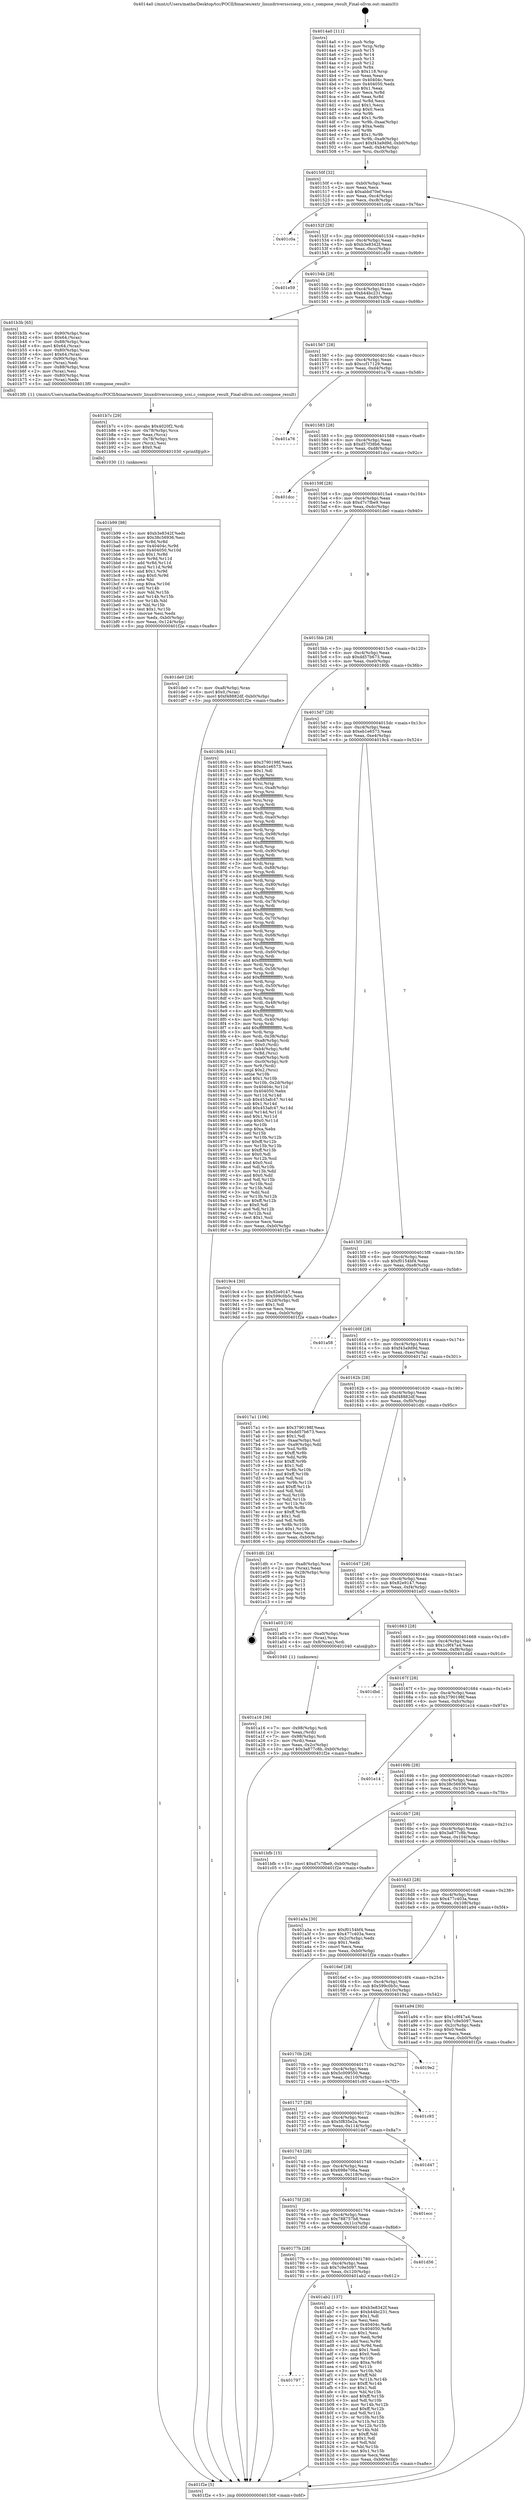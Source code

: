 digraph "0x4014a0" {
  label = "0x4014a0 (/mnt/c/Users/mathe/Desktop/tcc/POCII/binaries/extr_linuxdriversscsiesp_scsi.c_compose_result_Final-ollvm.out::main(0))"
  labelloc = "t"
  node[shape=record]

  Entry [label="",width=0.3,height=0.3,shape=circle,fillcolor=black,style=filled]
  "0x40150f" [label="{
     0x40150f [32]\l
     | [instrs]\l
     &nbsp;&nbsp;0x40150f \<+6\>: mov -0xb0(%rbp),%eax\l
     &nbsp;&nbsp;0x401515 \<+2\>: mov %eax,%ecx\l
     &nbsp;&nbsp;0x401517 \<+6\>: sub $0xabbd70ef,%ecx\l
     &nbsp;&nbsp;0x40151d \<+6\>: mov %eax,-0xc4(%rbp)\l
     &nbsp;&nbsp;0x401523 \<+6\>: mov %ecx,-0xc8(%rbp)\l
     &nbsp;&nbsp;0x401529 \<+6\>: je 0000000000401c0a \<main+0x76a\>\l
  }"]
  "0x401c0a" [label="{
     0x401c0a\l
  }", style=dashed]
  "0x40152f" [label="{
     0x40152f [28]\l
     | [instrs]\l
     &nbsp;&nbsp;0x40152f \<+5\>: jmp 0000000000401534 \<main+0x94\>\l
     &nbsp;&nbsp;0x401534 \<+6\>: mov -0xc4(%rbp),%eax\l
     &nbsp;&nbsp;0x40153a \<+5\>: sub $0xb3e8342f,%eax\l
     &nbsp;&nbsp;0x40153f \<+6\>: mov %eax,-0xcc(%rbp)\l
     &nbsp;&nbsp;0x401545 \<+6\>: je 0000000000401e59 \<main+0x9b9\>\l
  }"]
  Exit [label="",width=0.3,height=0.3,shape=circle,fillcolor=black,style=filled,peripheries=2]
  "0x401e59" [label="{
     0x401e59\l
  }", style=dashed]
  "0x40154b" [label="{
     0x40154b [28]\l
     | [instrs]\l
     &nbsp;&nbsp;0x40154b \<+5\>: jmp 0000000000401550 \<main+0xb0\>\l
     &nbsp;&nbsp;0x401550 \<+6\>: mov -0xc4(%rbp),%eax\l
     &nbsp;&nbsp;0x401556 \<+5\>: sub $0xb44bc231,%eax\l
     &nbsp;&nbsp;0x40155b \<+6\>: mov %eax,-0xd0(%rbp)\l
     &nbsp;&nbsp;0x401561 \<+6\>: je 0000000000401b3b \<main+0x69b\>\l
  }"]
  "0x401b99" [label="{
     0x401b99 [98]\l
     | [instrs]\l
     &nbsp;&nbsp;0x401b99 \<+5\>: mov $0xb3e8342f,%edx\l
     &nbsp;&nbsp;0x401b9e \<+5\>: mov $0x38c56936,%esi\l
     &nbsp;&nbsp;0x401ba3 \<+3\>: xor %r8d,%r8d\l
     &nbsp;&nbsp;0x401ba6 \<+8\>: mov 0x40404c,%r9d\l
     &nbsp;&nbsp;0x401bae \<+8\>: mov 0x404050,%r10d\l
     &nbsp;&nbsp;0x401bb6 \<+4\>: sub $0x1,%r8d\l
     &nbsp;&nbsp;0x401bba \<+3\>: mov %r9d,%r11d\l
     &nbsp;&nbsp;0x401bbd \<+3\>: add %r8d,%r11d\l
     &nbsp;&nbsp;0x401bc0 \<+4\>: imul %r11d,%r9d\l
     &nbsp;&nbsp;0x401bc4 \<+4\>: and $0x1,%r9d\l
     &nbsp;&nbsp;0x401bc8 \<+4\>: cmp $0x0,%r9d\l
     &nbsp;&nbsp;0x401bcc \<+3\>: sete %bl\l
     &nbsp;&nbsp;0x401bcf \<+4\>: cmp $0xa,%r10d\l
     &nbsp;&nbsp;0x401bd3 \<+4\>: setl %r14b\l
     &nbsp;&nbsp;0x401bd7 \<+3\>: mov %bl,%r15b\l
     &nbsp;&nbsp;0x401bda \<+3\>: and %r14b,%r15b\l
     &nbsp;&nbsp;0x401bdd \<+3\>: xor %r14b,%bl\l
     &nbsp;&nbsp;0x401be0 \<+3\>: or %bl,%r15b\l
     &nbsp;&nbsp;0x401be3 \<+4\>: test $0x1,%r15b\l
     &nbsp;&nbsp;0x401be7 \<+3\>: cmovne %esi,%edx\l
     &nbsp;&nbsp;0x401bea \<+6\>: mov %edx,-0xb0(%rbp)\l
     &nbsp;&nbsp;0x401bf0 \<+6\>: mov %eax,-0x124(%rbp)\l
     &nbsp;&nbsp;0x401bf6 \<+5\>: jmp 0000000000401f2e \<main+0xa8e\>\l
  }"]
  "0x401b3b" [label="{
     0x401b3b [65]\l
     | [instrs]\l
     &nbsp;&nbsp;0x401b3b \<+7\>: mov -0x90(%rbp),%rax\l
     &nbsp;&nbsp;0x401b42 \<+6\>: movl $0x64,(%rax)\l
     &nbsp;&nbsp;0x401b48 \<+7\>: mov -0x88(%rbp),%rax\l
     &nbsp;&nbsp;0x401b4f \<+6\>: movl $0x64,(%rax)\l
     &nbsp;&nbsp;0x401b55 \<+4\>: mov -0x80(%rbp),%rax\l
     &nbsp;&nbsp;0x401b59 \<+6\>: movl $0x64,(%rax)\l
     &nbsp;&nbsp;0x401b5f \<+7\>: mov -0x90(%rbp),%rax\l
     &nbsp;&nbsp;0x401b66 \<+2\>: mov (%rax),%edi\l
     &nbsp;&nbsp;0x401b68 \<+7\>: mov -0x88(%rbp),%rax\l
     &nbsp;&nbsp;0x401b6f \<+2\>: mov (%rax),%esi\l
     &nbsp;&nbsp;0x401b71 \<+4\>: mov -0x80(%rbp),%rax\l
     &nbsp;&nbsp;0x401b75 \<+2\>: mov (%rax),%edx\l
     &nbsp;&nbsp;0x401b77 \<+5\>: call 00000000004013f0 \<compose_result\>\l
     | [calls]\l
     &nbsp;&nbsp;0x4013f0 \{1\} (/mnt/c/Users/mathe/Desktop/tcc/POCII/binaries/extr_linuxdriversscsiesp_scsi.c_compose_result_Final-ollvm.out::compose_result)\l
  }"]
  "0x401567" [label="{
     0x401567 [28]\l
     | [instrs]\l
     &nbsp;&nbsp;0x401567 \<+5\>: jmp 000000000040156c \<main+0xcc\>\l
     &nbsp;&nbsp;0x40156c \<+6\>: mov -0xc4(%rbp),%eax\l
     &nbsp;&nbsp;0x401572 \<+5\>: sub $0xccf17129,%eax\l
     &nbsp;&nbsp;0x401577 \<+6\>: mov %eax,-0xd4(%rbp)\l
     &nbsp;&nbsp;0x40157d \<+6\>: je 0000000000401a76 \<main+0x5d6\>\l
  }"]
  "0x401b7c" [label="{
     0x401b7c [29]\l
     | [instrs]\l
     &nbsp;&nbsp;0x401b7c \<+10\>: movabs $0x4020f2,%rdi\l
     &nbsp;&nbsp;0x401b86 \<+4\>: mov -0x78(%rbp),%rcx\l
     &nbsp;&nbsp;0x401b8a \<+2\>: mov %eax,(%rcx)\l
     &nbsp;&nbsp;0x401b8c \<+4\>: mov -0x78(%rbp),%rcx\l
     &nbsp;&nbsp;0x401b90 \<+2\>: mov (%rcx),%esi\l
     &nbsp;&nbsp;0x401b92 \<+2\>: mov $0x0,%al\l
     &nbsp;&nbsp;0x401b94 \<+5\>: call 0000000000401030 \<printf@plt\>\l
     | [calls]\l
     &nbsp;&nbsp;0x401030 \{1\} (unknown)\l
  }"]
  "0x401a76" [label="{
     0x401a76\l
  }", style=dashed]
  "0x401583" [label="{
     0x401583 [28]\l
     | [instrs]\l
     &nbsp;&nbsp;0x401583 \<+5\>: jmp 0000000000401588 \<main+0xe8\>\l
     &nbsp;&nbsp;0x401588 \<+6\>: mov -0xc4(%rbp),%eax\l
     &nbsp;&nbsp;0x40158e \<+5\>: sub $0xd57f38b6,%eax\l
     &nbsp;&nbsp;0x401593 \<+6\>: mov %eax,-0xd8(%rbp)\l
     &nbsp;&nbsp;0x401599 \<+6\>: je 0000000000401dcc \<main+0x92c\>\l
  }"]
  "0x401797" [label="{
     0x401797\l
  }", style=dashed]
  "0x401dcc" [label="{
     0x401dcc\l
  }", style=dashed]
  "0x40159f" [label="{
     0x40159f [28]\l
     | [instrs]\l
     &nbsp;&nbsp;0x40159f \<+5\>: jmp 00000000004015a4 \<main+0x104\>\l
     &nbsp;&nbsp;0x4015a4 \<+6\>: mov -0xc4(%rbp),%eax\l
     &nbsp;&nbsp;0x4015aa \<+5\>: sub $0xd7c7fbe9,%eax\l
     &nbsp;&nbsp;0x4015af \<+6\>: mov %eax,-0xdc(%rbp)\l
     &nbsp;&nbsp;0x4015b5 \<+6\>: je 0000000000401de0 \<main+0x940\>\l
  }"]
  "0x401ab2" [label="{
     0x401ab2 [137]\l
     | [instrs]\l
     &nbsp;&nbsp;0x401ab2 \<+5\>: mov $0xb3e8342f,%eax\l
     &nbsp;&nbsp;0x401ab7 \<+5\>: mov $0xb44bc231,%ecx\l
     &nbsp;&nbsp;0x401abc \<+2\>: mov $0x1,%dl\l
     &nbsp;&nbsp;0x401abe \<+2\>: xor %esi,%esi\l
     &nbsp;&nbsp;0x401ac0 \<+7\>: mov 0x40404c,%edi\l
     &nbsp;&nbsp;0x401ac7 \<+8\>: mov 0x404050,%r8d\l
     &nbsp;&nbsp;0x401acf \<+3\>: sub $0x1,%esi\l
     &nbsp;&nbsp;0x401ad2 \<+3\>: mov %edi,%r9d\l
     &nbsp;&nbsp;0x401ad5 \<+3\>: add %esi,%r9d\l
     &nbsp;&nbsp;0x401ad8 \<+4\>: imul %r9d,%edi\l
     &nbsp;&nbsp;0x401adc \<+3\>: and $0x1,%edi\l
     &nbsp;&nbsp;0x401adf \<+3\>: cmp $0x0,%edi\l
     &nbsp;&nbsp;0x401ae2 \<+4\>: sete %r10b\l
     &nbsp;&nbsp;0x401ae6 \<+4\>: cmp $0xa,%r8d\l
     &nbsp;&nbsp;0x401aea \<+4\>: setl %r11b\l
     &nbsp;&nbsp;0x401aee \<+3\>: mov %r10b,%bl\l
     &nbsp;&nbsp;0x401af1 \<+3\>: xor $0xff,%bl\l
     &nbsp;&nbsp;0x401af4 \<+3\>: mov %r11b,%r14b\l
     &nbsp;&nbsp;0x401af7 \<+4\>: xor $0xff,%r14b\l
     &nbsp;&nbsp;0x401afb \<+3\>: xor $0x1,%dl\l
     &nbsp;&nbsp;0x401afe \<+3\>: mov %bl,%r15b\l
     &nbsp;&nbsp;0x401b01 \<+4\>: and $0xff,%r15b\l
     &nbsp;&nbsp;0x401b05 \<+3\>: and %dl,%r10b\l
     &nbsp;&nbsp;0x401b08 \<+3\>: mov %r14b,%r12b\l
     &nbsp;&nbsp;0x401b0b \<+4\>: and $0xff,%r12b\l
     &nbsp;&nbsp;0x401b0f \<+3\>: and %dl,%r11b\l
     &nbsp;&nbsp;0x401b12 \<+3\>: or %r10b,%r15b\l
     &nbsp;&nbsp;0x401b15 \<+3\>: or %r11b,%r12b\l
     &nbsp;&nbsp;0x401b18 \<+3\>: xor %r12b,%r15b\l
     &nbsp;&nbsp;0x401b1b \<+3\>: or %r14b,%bl\l
     &nbsp;&nbsp;0x401b1e \<+3\>: xor $0xff,%bl\l
     &nbsp;&nbsp;0x401b21 \<+3\>: or $0x1,%dl\l
     &nbsp;&nbsp;0x401b24 \<+2\>: and %dl,%bl\l
     &nbsp;&nbsp;0x401b26 \<+3\>: or %bl,%r15b\l
     &nbsp;&nbsp;0x401b29 \<+4\>: test $0x1,%r15b\l
     &nbsp;&nbsp;0x401b2d \<+3\>: cmovne %ecx,%eax\l
     &nbsp;&nbsp;0x401b30 \<+6\>: mov %eax,-0xb0(%rbp)\l
     &nbsp;&nbsp;0x401b36 \<+5\>: jmp 0000000000401f2e \<main+0xa8e\>\l
  }"]
  "0x401de0" [label="{
     0x401de0 [28]\l
     | [instrs]\l
     &nbsp;&nbsp;0x401de0 \<+7\>: mov -0xa8(%rbp),%rax\l
     &nbsp;&nbsp;0x401de7 \<+6\>: movl $0x0,(%rax)\l
     &nbsp;&nbsp;0x401ded \<+10\>: movl $0xf48882df,-0xb0(%rbp)\l
     &nbsp;&nbsp;0x401df7 \<+5\>: jmp 0000000000401f2e \<main+0xa8e\>\l
  }"]
  "0x4015bb" [label="{
     0x4015bb [28]\l
     | [instrs]\l
     &nbsp;&nbsp;0x4015bb \<+5\>: jmp 00000000004015c0 \<main+0x120\>\l
     &nbsp;&nbsp;0x4015c0 \<+6\>: mov -0xc4(%rbp),%eax\l
     &nbsp;&nbsp;0x4015c6 \<+5\>: sub $0xdd57b673,%eax\l
     &nbsp;&nbsp;0x4015cb \<+6\>: mov %eax,-0xe0(%rbp)\l
     &nbsp;&nbsp;0x4015d1 \<+6\>: je 000000000040180b \<main+0x36b\>\l
  }"]
  "0x40177b" [label="{
     0x40177b [28]\l
     | [instrs]\l
     &nbsp;&nbsp;0x40177b \<+5\>: jmp 0000000000401780 \<main+0x2e0\>\l
     &nbsp;&nbsp;0x401780 \<+6\>: mov -0xc4(%rbp),%eax\l
     &nbsp;&nbsp;0x401786 \<+5\>: sub $0x7c9e5097,%eax\l
     &nbsp;&nbsp;0x40178b \<+6\>: mov %eax,-0x120(%rbp)\l
     &nbsp;&nbsp;0x401791 \<+6\>: je 0000000000401ab2 \<main+0x612\>\l
  }"]
  "0x40180b" [label="{
     0x40180b [441]\l
     | [instrs]\l
     &nbsp;&nbsp;0x40180b \<+5\>: mov $0x3790198f,%eax\l
     &nbsp;&nbsp;0x401810 \<+5\>: mov $0xeb1e6573,%ecx\l
     &nbsp;&nbsp;0x401815 \<+2\>: mov $0x1,%dl\l
     &nbsp;&nbsp;0x401817 \<+3\>: mov %rsp,%rsi\l
     &nbsp;&nbsp;0x40181a \<+4\>: add $0xfffffffffffffff0,%rsi\l
     &nbsp;&nbsp;0x40181e \<+3\>: mov %rsi,%rsp\l
     &nbsp;&nbsp;0x401821 \<+7\>: mov %rsi,-0xa8(%rbp)\l
     &nbsp;&nbsp;0x401828 \<+3\>: mov %rsp,%rsi\l
     &nbsp;&nbsp;0x40182b \<+4\>: add $0xfffffffffffffff0,%rsi\l
     &nbsp;&nbsp;0x40182f \<+3\>: mov %rsi,%rsp\l
     &nbsp;&nbsp;0x401832 \<+3\>: mov %rsp,%rdi\l
     &nbsp;&nbsp;0x401835 \<+4\>: add $0xfffffffffffffff0,%rdi\l
     &nbsp;&nbsp;0x401839 \<+3\>: mov %rdi,%rsp\l
     &nbsp;&nbsp;0x40183c \<+7\>: mov %rdi,-0xa0(%rbp)\l
     &nbsp;&nbsp;0x401843 \<+3\>: mov %rsp,%rdi\l
     &nbsp;&nbsp;0x401846 \<+4\>: add $0xfffffffffffffff0,%rdi\l
     &nbsp;&nbsp;0x40184a \<+3\>: mov %rdi,%rsp\l
     &nbsp;&nbsp;0x40184d \<+7\>: mov %rdi,-0x98(%rbp)\l
     &nbsp;&nbsp;0x401854 \<+3\>: mov %rsp,%rdi\l
     &nbsp;&nbsp;0x401857 \<+4\>: add $0xfffffffffffffff0,%rdi\l
     &nbsp;&nbsp;0x40185b \<+3\>: mov %rdi,%rsp\l
     &nbsp;&nbsp;0x40185e \<+7\>: mov %rdi,-0x90(%rbp)\l
     &nbsp;&nbsp;0x401865 \<+3\>: mov %rsp,%rdi\l
     &nbsp;&nbsp;0x401868 \<+4\>: add $0xfffffffffffffff0,%rdi\l
     &nbsp;&nbsp;0x40186c \<+3\>: mov %rdi,%rsp\l
     &nbsp;&nbsp;0x40186f \<+7\>: mov %rdi,-0x88(%rbp)\l
     &nbsp;&nbsp;0x401876 \<+3\>: mov %rsp,%rdi\l
     &nbsp;&nbsp;0x401879 \<+4\>: add $0xfffffffffffffff0,%rdi\l
     &nbsp;&nbsp;0x40187d \<+3\>: mov %rdi,%rsp\l
     &nbsp;&nbsp;0x401880 \<+4\>: mov %rdi,-0x80(%rbp)\l
     &nbsp;&nbsp;0x401884 \<+3\>: mov %rsp,%rdi\l
     &nbsp;&nbsp;0x401887 \<+4\>: add $0xfffffffffffffff0,%rdi\l
     &nbsp;&nbsp;0x40188b \<+3\>: mov %rdi,%rsp\l
     &nbsp;&nbsp;0x40188e \<+4\>: mov %rdi,-0x78(%rbp)\l
     &nbsp;&nbsp;0x401892 \<+3\>: mov %rsp,%rdi\l
     &nbsp;&nbsp;0x401895 \<+4\>: add $0xfffffffffffffff0,%rdi\l
     &nbsp;&nbsp;0x401899 \<+3\>: mov %rdi,%rsp\l
     &nbsp;&nbsp;0x40189c \<+4\>: mov %rdi,-0x70(%rbp)\l
     &nbsp;&nbsp;0x4018a0 \<+3\>: mov %rsp,%rdi\l
     &nbsp;&nbsp;0x4018a3 \<+4\>: add $0xfffffffffffffff0,%rdi\l
     &nbsp;&nbsp;0x4018a7 \<+3\>: mov %rdi,%rsp\l
     &nbsp;&nbsp;0x4018aa \<+4\>: mov %rdi,-0x68(%rbp)\l
     &nbsp;&nbsp;0x4018ae \<+3\>: mov %rsp,%rdi\l
     &nbsp;&nbsp;0x4018b1 \<+4\>: add $0xfffffffffffffff0,%rdi\l
     &nbsp;&nbsp;0x4018b5 \<+3\>: mov %rdi,%rsp\l
     &nbsp;&nbsp;0x4018b8 \<+4\>: mov %rdi,-0x60(%rbp)\l
     &nbsp;&nbsp;0x4018bc \<+3\>: mov %rsp,%rdi\l
     &nbsp;&nbsp;0x4018bf \<+4\>: add $0xfffffffffffffff0,%rdi\l
     &nbsp;&nbsp;0x4018c3 \<+3\>: mov %rdi,%rsp\l
     &nbsp;&nbsp;0x4018c6 \<+4\>: mov %rdi,-0x58(%rbp)\l
     &nbsp;&nbsp;0x4018ca \<+3\>: mov %rsp,%rdi\l
     &nbsp;&nbsp;0x4018cd \<+4\>: add $0xfffffffffffffff0,%rdi\l
     &nbsp;&nbsp;0x4018d1 \<+3\>: mov %rdi,%rsp\l
     &nbsp;&nbsp;0x4018d4 \<+4\>: mov %rdi,-0x50(%rbp)\l
     &nbsp;&nbsp;0x4018d8 \<+3\>: mov %rsp,%rdi\l
     &nbsp;&nbsp;0x4018db \<+4\>: add $0xfffffffffffffff0,%rdi\l
     &nbsp;&nbsp;0x4018df \<+3\>: mov %rdi,%rsp\l
     &nbsp;&nbsp;0x4018e2 \<+4\>: mov %rdi,-0x48(%rbp)\l
     &nbsp;&nbsp;0x4018e6 \<+3\>: mov %rsp,%rdi\l
     &nbsp;&nbsp;0x4018e9 \<+4\>: add $0xfffffffffffffff0,%rdi\l
     &nbsp;&nbsp;0x4018ed \<+3\>: mov %rdi,%rsp\l
     &nbsp;&nbsp;0x4018f0 \<+4\>: mov %rdi,-0x40(%rbp)\l
     &nbsp;&nbsp;0x4018f4 \<+3\>: mov %rsp,%rdi\l
     &nbsp;&nbsp;0x4018f7 \<+4\>: add $0xfffffffffffffff0,%rdi\l
     &nbsp;&nbsp;0x4018fb \<+3\>: mov %rdi,%rsp\l
     &nbsp;&nbsp;0x4018fe \<+4\>: mov %rdi,-0x38(%rbp)\l
     &nbsp;&nbsp;0x401902 \<+7\>: mov -0xa8(%rbp),%rdi\l
     &nbsp;&nbsp;0x401909 \<+6\>: movl $0x0,(%rdi)\l
     &nbsp;&nbsp;0x40190f \<+7\>: mov -0xb4(%rbp),%r8d\l
     &nbsp;&nbsp;0x401916 \<+3\>: mov %r8d,(%rsi)\l
     &nbsp;&nbsp;0x401919 \<+7\>: mov -0xa0(%rbp),%rdi\l
     &nbsp;&nbsp;0x401920 \<+7\>: mov -0xc0(%rbp),%r9\l
     &nbsp;&nbsp;0x401927 \<+3\>: mov %r9,(%rdi)\l
     &nbsp;&nbsp;0x40192a \<+3\>: cmpl $0x2,(%rsi)\l
     &nbsp;&nbsp;0x40192d \<+4\>: setne %r10b\l
     &nbsp;&nbsp;0x401931 \<+4\>: and $0x1,%r10b\l
     &nbsp;&nbsp;0x401935 \<+4\>: mov %r10b,-0x2d(%rbp)\l
     &nbsp;&nbsp;0x401939 \<+8\>: mov 0x40404c,%r11d\l
     &nbsp;&nbsp;0x401941 \<+7\>: mov 0x404050,%ebx\l
     &nbsp;&nbsp;0x401948 \<+3\>: mov %r11d,%r14d\l
     &nbsp;&nbsp;0x40194b \<+7\>: sub $0x453afc47,%r14d\l
     &nbsp;&nbsp;0x401952 \<+4\>: sub $0x1,%r14d\l
     &nbsp;&nbsp;0x401956 \<+7\>: add $0x453afc47,%r14d\l
     &nbsp;&nbsp;0x40195d \<+4\>: imul %r14d,%r11d\l
     &nbsp;&nbsp;0x401961 \<+4\>: and $0x1,%r11d\l
     &nbsp;&nbsp;0x401965 \<+4\>: cmp $0x0,%r11d\l
     &nbsp;&nbsp;0x401969 \<+4\>: sete %r10b\l
     &nbsp;&nbsp;0x40196d \<+3\>: cmp $0xa,%ebx\l
     &nbsp;&nbsp;0x401970 \<+4\>: setl %r15b\l
     &nbsp;&nbsp;0x401974 \<+3\>: mov %r10b,%r12b\l
     &nbsp;&nbsp;0x401977 \<+4\>: xor $0xff,%r12b\l
     &nbsp;&nbsp;0x40197b \<+3\>: mov %r15b,%r13b\l
     &nbsp;&nbsp;0x40197e \<+4\>: xor $0xff,%r13b\l
     &nbsp;&nbsp;0x401982 \<+3\>: xor $0x0,%dl\l
     &nbsp;&nbsp;0x401985 \<+3\>: mov %r12b,%sil\l
     &nbsp;&nbsp;0x401988 \<+4\>: and $0x0,%sil\l
     &nbsp;&nbsp;0x40198c \<+3\>: and %dl,%r10b\l
     &nbsp;&nbsp;0x40198f \<+3\>: mov %r13b,%dil\l
     &nbsp;&nbsp;0x401992 \<+4\>: and $0x0,%dil\l
     &nbsp;&nbsp;0x401996 \<+3\>: and %dl,%r15b\l
     &nbsp;&nbsp;0x401999 \<+3\>: or %r10b,%sil\l
     &nbsp;&nbsp;0x40199c \<+3\>: or %r15b,%dil\l
     &nbsp;&nbsp;0x40199f \<+3\>: xor %dil,%sil\l
     &nbsp;&nbsp;0x4019a2 \<+3\>: or %r13b,%r12b\l
     &nbsp;&nbsp;0x4019a5 \<+4\>: xor $0xff,%r12b\l
     &nbsp;&nbsp;0x4019a9 \<+3\>: or $0x0,%dl\l
     &nbsp;&nbsp;0x4019ac \<+3\>: and %dl,%r12b\l
     &nbsp;&nbsp;0x4019af \<+3\>: or %r12b,%sil\l
     &nbsp;&nbsp;0x4019b2 \<+4\>: test $0x1,%sil\l
     &nbsp;&nbsp;0x4019b6 \<+3\>: cmovne %ecx,%eax\l
     &nbsp;&nbsp;0x4019b9 \<+6\>: mov %eax,-0xb0(%rbp)\l
     &nbsp;&nbsp;0x4019bf \<+5\>: jmp 0000000000401f2e \<main+0xa8e\>\l
  }"]
  "0x4015d7" [label="{
     0x4015d7 [28]\l
     | [instrs]\l
     &nbsp;&nbsp;0x4015d7 \<+5\>: jmp 00000000004015dc \<main+0x13c\>\l
     &nbsp;&nbsp;0x4015dc \<+6\>: mov -0xc4(%rbp),%eax\l
     &nbsp;&nbsp;0x4015e2 \<+5\>: sub $0xeb1e6573,%eax\l
     &nbsp;&nbsp;0x4015e7 \<+6\>: mov %eax,-0xe4(%rbp)\l
     &nbsp;&nbsp;0x4015ed \<+6\>: je 00000000004019c4 \<main+0x524\>\l
  }"]
  "0x401d56" [label="{
     0x401d56\l
  }", style=dashed]
  "0x4019c4" [label="{
     0x4019c4 [30]\l
     | [instrs]\l
     &nbsp;&nbsp;0x4019c4 \<+5\>: mov $0x82e9147,%eax\l
     &nbsp;&nbsp;0x4019c9 \<+5\>: mov $0x599c0b5c,%ecx\l
     &nbsp;&nbsp;0x4019ce \<+3\>: mov -0x2d(%rbp),%dl\l
     &nbsp;&nbsp;0x4019d1 \<+3\>: test $0x1,%dl\l
     &nbsp;&nbsp;0x4019d4 \<+3\>: cmovne %ecx,%eax\l
     &nbsp;&nbsp;0x4019d7 \<+6\>: mov %eax,-0xb0(%rbp)\l
     &nbsp;&nbsp;0x4019dd \<+5\>: jmp 0000000000401f2e \<main+0xa8e\>\l
  }"]
  "0x4015f3" [label="{
     0x4015f3 [28]\l
     | [instrs]\l
     &nbsp;&nbsp;0x4015f3 \<+5\>: jmp 00000000004015f8 \<main+0x158\>\l
     &nbsp;&nbsp;0x4015f8 \<+6\>: mov -0xc4(%rbp),%eax\l
     &nbsp;&nbsp;0x4015fe \<+5\>: sub $0xf0154bf4,%eax\l
     &nbsp;&nbsp;0x401603 \<+6\>: mov %eax,-0xe8(%rbp)\l
     &nbsp;&nbsp;0x401609 \<+6\>: je 0000000000401a58 \<main+0x5b8\>\l
  }"]
  "0x40175f" [label="{
     0x40175f [28]\l
     | [instrs]\l
     &nbsp;&nbsp;0x40175f \<+5\>: jmp 0000000000401764 \<main+0x2c4\>\l
     &nbsp;&nbsp;0x401764 \<+6\>: mov -0xc4(%rbp),%eax\l
     &nbsp;&nbsp;0x40176a \<+5\>: sub $0x788757b8,%eax\l
     &nbsp;&nbsp;0x40176f \<+6\>: mov %eax,-0x11c(%rbp)\l
     &nbsp;&nbsp;0x401775 \<+6\>: je 0000000000401d56 \<main+0x8b6\>\l
  }"]
  "0x401a58" [label="{
     0x401a58\l
  }", style=dashed]
  "0x40160f" [label="{
     0x40160f [28]\l
     | [instrs]\l
     &nbsp;&nbsp;0x40160f \<+5\>: jmp 0000000000401614 \<main+0x174\>\l
     &nbsp;&nbsp;0x401614 \<+6\>: mov -0xc4(%rbp),%eax\l
     &nbsp;&nbsp;0x40161a \<+5\>: sub $0xf43a9d9d,%eax\l
     &nbsp;&nbsp;0x40161f \<+6\>: mov %eax,-0xec(%rbp)\l
     &nbsp;&nbsp;0x401625 \<+6\>: je 00000000004017a1 \<main+0x301\>\l
  }"]
  "0x401ecc" [label="{
     0x401ecc\l
  }", style=dashed]
  "0x4017a1" [label="{
     0x4017a1 [106]\l
     | [instrs]\l
     &nbsp;&nbsp;0x4017a1 \<+5\>: mov $0x3790198f,%eax\l
     &nbsp;&nbsp;0x4017a6 \<+5\>: mov $0xdd57b673,%ecx\l
     &nbsp;&nbsp;0x4017ab \<+2\>: mov $0x1,%dl\l
     &nbsp;&nbsp;0x4017ad \<+7\>: mov -0xaa(%rbp),%sil\l
     &nbsp;&nbsp;0x4017b4 \<+7\>: mov -0xa9(%rbp),%dil\l
     &nbsp;&nbsp;0x4017bb \<+3\>: mov %sil,%r8b\l
     &nbsp;&nbsp;0x4017be \<+4\>: xor $0xff,%r8b\l
     &nbsp;&nbsp;0x4017c2 \<+3\>: mov %dil,%r9b\l
     &nbsp;&nbsp;0x4017c5 \<+4\>: xor $0xff,%r9b\l
     &nbsp;&nbsp;0x4017c9 \<+3\>: xor $0x1,%dl\l
     &nbsp;&nbsp;0x4017cc \<+3\>: mov %r8b,%r10b\l
     &nbsp;&nbsp;0x4017cf \<+4\>: and $0xff,%r10b\l
     &nbsp;&nbsp;0x4017d3 \<+3\>: and %dl,%sil\l
     &nbsp;&nbsp;0x4017d6 \<+3\>: mov %r9b,%r11b\l
     &nbsp;&nbsp;0x4017d9 \<+4\>: and $0xff,%r11b\l
     &nbsp;&nbsp;0x4017dd \<+3\>: and %dl,%dil\l
     &nbsp;&nbsp;0x4017e0 \<+3\>: or %sil,%r10b\l
     &nbsp;&nbsp;0x4017e3 \<+3\>: or %dil,%r11b\l
     &nbsp;&nbsp;0x4017e6 \<+3\>: xor %r11b,%r10b\l
     &nbsp;&nbsp;0x4017e9 \<+3\>: or %r9b,%r8b\l
     &nbsp;&nbsp;0x4017ec \<+4\>: xor $0xff,%r8b\l
     &nbsp;&nbsp;0x4017f0 \<+3\>: or $0x1,%dl\l
     &nbsp;&nbsp;0x4017f3 \<+3\>: and %dl,%r8b\l
     &nbsp;&nbsp;0x4017f6 \<+3\>: or %r8b,%r10b\l
     &nbsp;&nbsp;0x4017f9 \<+4\>: test $0x1,%r10b\l
     &nbsp;&nbsp;0x4017fd \<+3\>: cmovne %ecx,%eax\l
     &nbsp;&nbsp;0x401800 \<+6\>: mov %eax,-0xb0(%rbp)\l
     &nbsp;&nbsp;0x401806 \<+5\>: jmp 0000000000401f2e \<main+0xa8e\>\l
  }"]
  "0x40162b" [label="{
     0x40162b [28]\l
     | [instrs]\l
     &nbsp;&nbsp;0x40162b \<+5\>: jmp 0000000000401630 \<main+0x190\>\l
     &nbsp;&nbsp;0x401630 \<+6\>: mov -0xc4(%rbp),%eax\l
     &nbsp;&nbsp;0x401636 \<+5\>: sub $0xf48882df,%eax\l
     &nbsp;&nbsp;0x40163b \<+6\>: mov %eax,-0xf0(%rbp)\l
     &nbsp;&nbsp;0x401641 \<+6\>: je 0000000000401dfc \<main+0x95c\>\l
  }"]
  "0x401f2e" [label="{
     0x401f2e [5]\l
     | [instrs]\l
     &nbsp;&nbsp;0x401f2e \<+5\>: jmp 000000000040150f \<main+0x6f\>\l
  }"]
  "0x4014a0" [label="{
     0x4014a0 [111]\l
     | [instrs]\l
     &nbsp;&nbsp;0x4014a0 \<+1\>: push %rbp\l
     &nbsp;&nbsp;0x4014a1 \<+3\>: mov %rsp,%rbp\l
     &nbsp;&nbsp;0x4014a4 \<+2\>: push %r15\l
     &nbsp;&nbsp;0x4014a6 \<+2\>: push %r14\l
     &nbsp;&nbsp;0x4014a8 \<+2\>: push %r13\l
     &nbsp;&nbsp;0x4014aa \<+2\>: push %r12\l
     &nbsp;&nbsp;0x4014ac \<+1\>: push %rbx\l
     &nbsp;&nbsp;0x4014ad \<+7\>: sub $0x118,%rsp\l
     &nbsp;&nbsp;0x4014b4 \<+2\>: xor %eax,%eax\l
     &nbsp;&nbsp;0x4014b6 \<+7\>: mov 0x40404c,%ecx\l
     &nbsp;&nbsp;0x4014bd \<+7\>: mov 0x404050,%edx\l
     &nbsp;&nbsp;0x4014c4 \<+3\>: sub $0x1,%eax\l
     &nbsp;&nbsp;0x4014c7 \<+3\>: mov %ecx,%r8d\l
     &nbsp;&nbsp;0x4014ca \<+3\>: add %eax,%r8d\l
     &nbsp;&nbsp;0x4014cd \<+4\>: imul %r8d,%ecx\l
     &nbsp;&nbsp;0x4014d1 \<+3\>: and $0x1,%ecx\l
     &nbsp;&nbsp;0x4014d4 \<+3\>: cmp $0x0,%ecx\l
     &nbsp;&nbsp;0x4014d7 \<+4\>: sete %r9b\l
     &nbsp;&nbsp;0x4014db \<+4\>: and $0x1,%r9b\l
     &nbsp;&nbsp;0x4014df \<+7\>: mov %r9b,-0xaa(%rbp)\l
     &nbsp;&nbsp;0x4014e6 \<+3\>: cmp $0xa,%edx\l
     &nbsp;&nbsp;0x4014e9 \<+4\>: setl %r9b\l
     &nbsp;&nbsp;0x4014ed \<+4\>: and $0x1,%r9b\l
     &nbsp;&nbsp;0x4014f1 \<+7\>: mov %r9b,-0xa9(%rbp)\l
     &nbsp;&nbsp;0x4014f8 \<+10\>: movl $0xf43a9d9d,-0xb0(%rbp)\l
     &nbsp;&nbsp;0x401502 \<+6\>: mov %edi,-0xb4(%rbp)\l
     &nbsp;&nbsp;0x401508 \<+7\>: mov %rsi,-0xc0(%rbp)\l
  }"]
  "0x401743" [label="{
     0x401743 [28]\l
     | [instrs]\l
     &nbsp;&nbsp;0x401743 \<+5\>: jmp 0000000000401748 \<main+0x2a8\>\l
     &nbsp;&nbsp;0x401748 \<+6\>: mov -0xc4(%rbp),%eax\l
     &nbsp;&nbsp;0x40174e \<+5\>: sub $0x698e706a,%eax\l
     &nbsp;&nbsp;0x401753 \<+6\>: mov %eax,-0x118(%rbp)\l
     &nbsp;&nbsp;0x401759 \<+6\>: je 0000000000401ecc \<main+0xa2c\>\l
  }"]
  "0x401d47" [label="{
     0x401d47\l
  }", style=dashed]
  "0x401dfc" [label="{
     0x401dfc [24]\l
     | [instrs]\l
     &nbsp;&nbsp;0x401dfc \<+7\>: mov -0xa8(%rbp),%rax\l
     &nbsp;&nbsp;0x401e03 \<+2\>: mov (%rax),%eax\l
     &nbsp;&nbsp;0x401e05 \<+4\>: lea -0x28(%rbp),%rsp\l
     &nbsp;&nbsp;0x401e09 \<+1\>: pop %rbx\l
     &nbsp;&nbsp;0x401e0a \<+2\>: pop %r12\l
     &nbsp;&nbsp;0x401e0c \<+2\>: pop %r13\l
     &nbsp;&nbsp;0x401e0e \<+2\>: pop %r14\l
     &nbsp;&nbsp;0x401e10 \<+2\>: pop %r15\l
     &nbsp;&nbsp;0x401e12 \<+1\>: pop %rbp\l
     &nbsp;&nbsp;0x401e13 \<+1\>: ret\l
  }"]
  "0x401647" [label="{
     0x401647 [28]\l
     | [instrs]\l
     &nbsp;&nbsp;0x401647 \<+5\>: jmp 000000000040164c \<main+0x1ac\>\l
     &nbsp;&nbsp;0x40164c \<+6\>: mov -0xc4(%rbp),%eax\l
     &nbsp;&nbsp;0x401652 \<+5\>: sub $0x82e9147,%eax\l
     &nbsp;&nbsp;0x401657 \<+6\>: mov %eax,-0xf4(%rbp)\l
     &nbsp;&nbsp;0x40165d \<+6\>: je 0000000000401a03 \<main+0x563\>\l
  }"]
  "0x401727" [label="{
     0x401727 [28]\l
     | [instrs]\l
     &nbsp;&nbsp;0x401727 \<+5\>: jmp 000000000040172c \<main+0x28c\>\l
     &nbsp;&nbsp;0x40172c \<+6\>: mov -0xc4(%rbp),%eax\l
     &nbsp;&nbsp;0x401732 \<+5\>: sub $0x5f835e2a,%eax\l
     &nbsp;&nbsp;0x401737 \<+6\>: mov %eax,-0x114(%rbp)\l
     &nbsp;&nbsp;0x40173d \<+6\>: je 0000000000401d47 \<main+0x8a7\>\l
  }"]
  "0x401a03" [label="{
     0x401a03 [19]\l
     | [instrs]\l
     &nbsp;&nbsp;0x401a03 \<+7\>: mov -0xa0(%rbp),%rax\l
     &nbsp;&nbsp;0x401a0a \<+3\>: mov (%rax),%rax\l
     &nbsp;&nbsp;0x401a0d \<+4\>: mov 0x8(%rax),%rdi\l
     &nbsp;&nbsp;0x401a11 \<+5\>: call 0000000000401040 \<atoi@plt\>\l
     | [calls]\l
     &nbsp;&nbsp;0x401040 \{1\} (unknown)\l
  }"]
  "0x401663" [label="{
     0x401663 [28]\l
     | [instrs]\l
     &nbsp;&nbsp;0x401663 \<+5\>: jmp 0000000000401668 \<main+0x1c8\>\l
     &nbsp;&nbsp;0x401668 \<+6\>: mov -0xc4(%rbp),%eax\l
     &nbsp;&nbsp;0x40166e \<+5\>: sub $0x1c9f47a4,%eax\l
     &nbsp;&nbsp;0x401673 \<+6\>: mov %eax,-0xf8(%rbp)\l
     &nbsp;&nbsp;0x401679 \<+6\>: je 0000000000401dbd \<main+0x91d\>\l
  }"]
  "0x401a16" [label="{
     0x401a16 [36]\l
     | [instrs]\l
     &nbsp;&nbsp;0x401a16 \<+7\>: mov -0x98(%rbp),%rdi\l
     &nbsp;&nbsp;0x401a1d \<+2\>: mov %eax,(%rdi)\l
     &nbsp;&nbsp;0x401a1f \<+7\>: mov -0x98(%rbp),%rdi\l
     &nbsp;&nbsp;0x401a26 \<+2\>: mov (%rdi),%eax\l
     &nbsp;&nbsp;0x401a28 \<+3\>: mov %eax,-0x2c(%rbp)\l
     &nbsp;&nbsp;0x401a2b \<+10\>: movl $0x3a877c8b,-0xb0(%rbp)\l
     &nbsp;&nbsp;0x401a35 \<+5\>: jmp 0000000000401f2e \<main+0xa8e\>\l
  }"]
  "0x401c93" [label="{
     0x401c93\l
  }", style=dashed]
  "0x401dbd" [label="{
     0x401dbd\l
  }", style=dashed]
  "0x40167f" [label="{
     0x40167f [28]\l
     | [instrs]\l
     &nbsp;&nbsp;0x40167f \<+5\>: jmp 0000000000401684 \<main+0x1e4\>\l
     &nbsp;&nbsp;0x401684 \<+6\>: mov -0xc4(%rbp),%eax\l
     &nbsp;&nbsp;0x40168a \<+5\>: sub $0x3790198f,%eax\l
     &nbsp;&nbsp;0x40168f \<+6\>: mov %eax,-0xfc(%rbp)\l
     &nbsp;&nbsp;0x401695 \<+6\>: je 0000000000401e14 \<main+0x974\>\l
  }"]
  "0x40170b" [label="{
     0x40170b [28]\l
     | [instrs]\l
     &nbsp;&nbsp;0x40170b \<+5\>: jmp 0000000000401710 \<main+0x270\>\l
     &nbsp;&nbsp;0x401710 \<+6\>: mov -0xc4(%rbp),%eax\l
     &nbsp;&nbsp;0x401716 \<+5\>: sub $0x5c009550,%eax\l
     &nbsp;&nbsp;0x40171b \<+6\>: mov %eax,-0x110(%rbp)\l
     &nbsp;&nbsp;0x401721 \<+6\>: je 0000000000401c93 \<main+0x7f3\>\l
  }"]
  "0x401e14" [label="{
     0x401e14\l
  }", style=dashed]
  "0x40169b" [label="{
     0x40169b [28]\l
     | [instrs]\l
     &nbsp;&nbsp;0x40169b \<+5\>: jmp 00000000004016a0 \<main+0x200\>\l
     &nbsp;&nbsp;0x4016a0 \<+6\>: mov -0xc4(%rbp),%eax\l
     &nbsp;&nbsp;0x4016a6 \<+5\>: sub $0x38c56936,%eax\l
     &nbsp;&nbsp;0x4016ab \<+6\>: mov %eax,-0x100(%rbp)\l
     &nbsp;&nbsp;0x4016b1 \<+6\>: je 0000000000401bfb \<main+0x75b\>\l
  }"]
  "0x4019e2" [label="{
     0x4019e2\l
  }", style=dashed]
  "0x401bfb" [label="{
     0x401bfb [15]\l
     | [instrs]\l
     &nbsp;&nbsp;0x401bfb \<+10\>: movl $0xd7c7fbe9,-0xb0(%rbp)\l
     &nbsp;&nbsp;0x401c05 \<+5\>: jmp 0000000000401f2e \<main+0xa8e\>\l
  }"]
  "0x4016b7" [label="{
     0x4016b7 [28]\l
     | [instrs]\l
     &nbsp;&nbsp;0x4016b7 \<+5\>: jmp 00000000004016bc \<main+0x21c\>\l
     &nbsp;&nbsp;0x4016bc \<+6\>: mov -0xc4(%rbp),%eax\l
     &nbsp;&nbsp;0x4016c2 \<+5\>: sub $0x3a877c8b,%eax\l
     &nbsp;&nbsp;0x4016c7 \<+6\>: mov %eax,-0x104(%rbp)\l
     &nbsp;&nbsp;0x4016cd \<+6\>: je 0000000000401a3a \<main+0x59a\>\l
  }"]
  "0x4016ef" [label="{
     0x4016ef [28]\l
     | [instrs]\l
     &nbsp;&nbsp;0x4016ef \<+5\>: jmp 00000000004016f4 \<main+0x254\>\l
     &nbsp;&nbsp;0x4016f4 \<+6\>: mov -0xc4(%rbp),%eax\l
     &nbsp;&nbsp;0x4016fa \<+5\>: sub $0x599c0b5c,%eax\l
     &nbsp;&nbsp;0x4016ff \<+6\>: mov %eax,-0x10c(%rbp)\l
     &nbsp;&nbsp;0x401705 \<+6\>: je 00000000004019e2 \<main+0x542\>\l
  }"]
  "0x401a3a" [label="{
     0x401a3a [30]\l
     | [instrs]\l
     &nbsp;&nbsp;0x401a3a \<+5\>: mov $0xf0154bf4,%eax\l
     &nbsp;&nbsp;0x401a3f \<+5\>: mov $0x477c403a,%ecx\l
     &nbsp;&nbsp;0x401a44 \<+3\>: mov -0x2c(%rbp),%edx\l
     &nbsp;&nbsp;0x401a47 \<+3\>: cmp $0x1,%edx\l
     &nbsp;&nbsp;0x401a4a \<+3\>: cmovl %ecx,%eax\l
     &nbsp;&nbsp;0x401a4d \<+6\>: mov %eax,-0xb0(%rbp)\l
     &nbsp;&nbsp;0x401a53 \<+5\>: jmp 0000000000401f2e \<main+0xa8e\>\l
  }"]
  "0x4016d3" [label="{
     0x4016d3 [28]\l
     | [instrs]\l
     &nbsp;&nbsp;0x4016d3 \<+5\>: jmp 00000000004016d8 \<main+0x238\>\l
     &nbsp;&nbsp;0x4016d8 \<+6\>: mov -0xc4(%rbp),%eax\l
     &nbsp;&nbsp;0x4016de \<+5\>: sub $0x477c403a,%eax\l
     &nbsp;&nbsp;0x4016e3 \<+6\>: mov %eax,-0x108(%rbp)\l
     &nbsp;&nbsp;0x4016e9 \<+6\>: je 0000000000401a94 \<main+0x5f4\>\l
  }"]
  "0x401a94" [label="{
     0x401a94 [30]\l
     | [instrs]\l
     &nbsp;&nbsp;0x401a94 \<+5\>: mov $0x1c9f47a4,%eax\l
     &nbsp;&nbsp;0x401a99 \<+5\>: mov $0x7c9e5097,%ecx\l
     &nbsp;&nbsp;0x401a9e \<+3\>: mov -0x2c(%rbp),%edx\l
     &nbsp;&nbsp;0x401aa1 \<+3\>: cmp $0x0,%edx\l
     &nbsp;&nbsp;0x401aa4 \<+3\>: cmove %ecx,%eax\l
     &nbsp;&nbsp;0x401aa7 \<+6\>: mov %eax,-0xb0(%rbp)\l
     &nbsp;&nbsp;0x401aad \<+5\>: jmp 0000000000401f2e \<main+0xa8e\>\l
  }"]
  Entry -> "0x4014a0" [label=" 1"]
  "0x40150f" -> "0x401c0a" [label=" 0"]
  "0x40150f" -> "0x40152f" [label=" 11"]
  "0x401dfc" -> Exit [label=" 1"]
  "0x40152f" -> "0x401e59" [label=" 0"]
  "0x40152f" -> "0x40154b" [label=" 11"]
  "0x401de0" -> "0x401f2e" [label=" 1"]
  "0x40154b" -> "0x401b3b" [label=" 1"]
  "0x40154b" -> "0x401567" [label=" 10"]
  "0x401bfb" -> "0x401f2e" [label=" 1"]
  "0x401567" -> "0x401a76" [label=" 0"]
  "0x401567" -> "0x401583" [label=" 10"]
  "0x401b99" -> "0x401f2e" [label=" 1"]
  "0x401583" -> "0x401dcc" [label=" 0"]
  "0x401583" -> "0x40159f" [label=" 10"]
  "0x401b7c" -> "0x401b99" [label=" 1"]
  "0x40159f" -> "0x401de0" [label=" 1"]
  "0x40159f" -> "0x4015bb" [label=" 9"]
  "0x401b3b" -> "0x401b7c" [label=" 1"]
  "0x4015bb" -> "0x40180b" [label=" 1"]
  "0x4015bb" -> "0x4015d7" [label=" 8"]
  "0x40177b" -> "0x401797" [label=" 0"]
  "0x4015d7" -> "0x4019c4" [label=" 1"]
  "0x4015d7" -> "0x4015f3" [label=" 7"]
  "0x40177b" -> "0x401ab2" [label=" 1"]
  "0x4015f3" -> "0x401a58" [label=" 0"]
  "0x4015f3" -> "0x40160f" [label=" 7"]
  "0x40175f" -> "0x40177b" [label=" 1"]
  "0x40160f" -> "0x4017a1" [label=" 1"]
  "0x40160f" -> "0x40162b" [label=" 6"]
  "0x4017a1" -> "0x401f2e" [label=" 1"]
  "0x4014a0" -> "0x40150f" [label=" 1"]
  "0x401f2e" -> "0x40150f" [label=" 10"]
  "0x40175f" -> "0x401d56" [label=" 0"]
  "0x40180b" -> "0x401f2e" [label=" 1"]
  "0x4019c4" -> "0x401f2e" [label=" 1"]
  "0x401743" -> "0x40175f" [label=" 1"]
  "0x40162b" -> "0x401dfc" [label=" 1"]
  "0x40162b" -> "0x401647" [label=" 5"]
  "0x401743" -> "0x401ecc" [label=" 0"]
  "0x401647" -> "0x401a03" [label=" 1"]
  "0x401647" -> "0x401663" [label=" 4"]
  "0x401a03" -> "0x401a16" [label=" 1"]
  "0x401a16" -> "0x401f2e" [label=" 1"]
  "0x401727" -> "0x401743" [label=" 1"]
  "0x401663" -> "0x401dbd" [label=" 0"]
  "0x401663" -> "0x40167f" [label=" 4"]
  "0x401727" -> "0x401d47" [label=" 0"]
  "0x40167f" -> "0x401e14" [label=" 0"]
  "0x40167f" -> "0x40169b" [label=" 4"]
  "0x40170b" -> "0x401727" [label=" 1"]
  "0x40169b" -> "0x401bfb" [label=" 1"]
  "0x40169b" -> "0x4016b7" [label=" 3"]
  "0x40170b" -> "0x401c93" [label=" 0"]
  "0x4016b7" -> "0x401a3a" [label=" 1"]
  "0x4016b7" -> "0x4016d3" [label=" 2"]
  "0x401a3a" -> "0x401f2e" [label=" 1"]
  "0x4016ef" -> "0x40170b" [label=" 1"]
  "0x4016d3" -> "0x401a94" [label=" 1"]
  "0x4016d3" -> "0x4016ef" [label=" 1"]
  "0x401a94" -> "0x401f2e" [label=" 1"]
  "0x401ab2" -> "0x401f2e" [label=" 1"]
  "0x4016ef" -> "0x4019e2" [label=" 0"]
}
